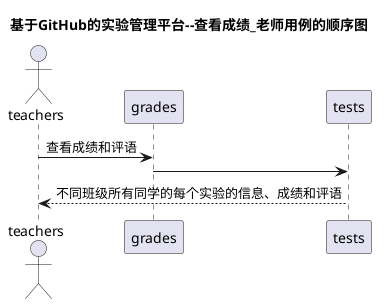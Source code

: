 @startuml
title 基于GitHub的实验管理平台--查看成绩_老师用例的顺序图
actor teachers
teachers -> grades: 查看成绩和评语
grades -> tests
tests --> teachers:不同班级所有同学的每个实验的信息、成绩和评语
@enduml